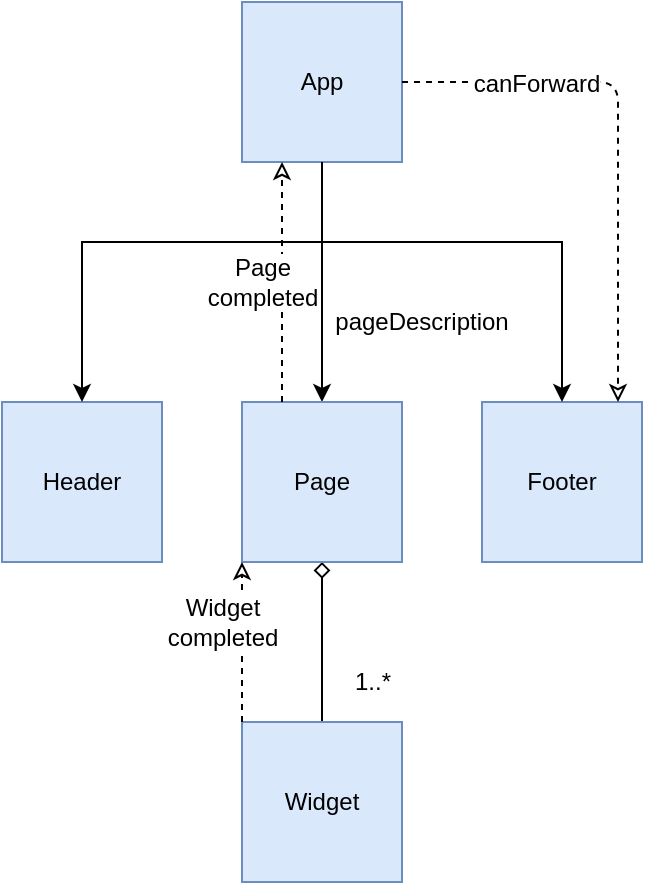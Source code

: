 <mxfile version="12.6.5" type="device"><diagram id="SsV-69XXkMVGxNfEKG4C" name="Page-1"><mxGraphModel dx="941" dy="671" grid="1" gridSize="10" guides="1" tooltips="1" connect="1" arrows="1" fold="1" page="1" pageScale="1" pageWidth="827" pageHeight="1169" math="0" shadow="0"><root><mxCell id="0"/><mxCell id="1" parent="0"/><mxCell id="vJSMq-hmXi5oNUNh6h9w-5" value="" style="edgeStyle=orthogonalEdgeStyle;rounded=0;orthogonalLoop=1;jettySize=auto;html=1;" edge="1" parent="1" source="vJSMq-hmXi5oNUNh6h9w-1" target="vJSMq-hmXi5oNUNh6h9w-3"><mxGeometry relative="1" as="geometry"><Array as="points"><mxPoint x="320" y="170"/><mxPoint x="320" y="170"/></Array></mxGeometry></mxCell><mxCell id="vJSMq-hmXi5oNUNh6h9w-1" value="App" style="whiteSpace=wrap;html=1;aspect=fixed;fillColor=#dae8fc;strokeColor=#6c8ebf;" vertex="1" parent="1"><mxGeometry x="280" width="80" height="80" as="geometry"/></mxCell><mxCell id="vJSMq-hmXi5oNUNh6h9w-2" value="Header" style="whiteSpace=wrap;html=1;aspect=fixed;fillColor=#dae8fc;strokeColor=#6c8ebf;" vertex="1" parent="1"><mxGeometry x="160" y="200" width="80" height="80" as="geometry"/></mxCell><mxCell id="vJSMq-hmXi5oNUNh6h9w-15" value="" style="edgeStyle=orthogonalEdgeStyle;rounded=0;orthogonalLoop=1;jettySize=auto;html=1;endArrow=none;endFill=0;startArrow=diamond;startFill=0;" edge="1" parent="1" source="vJSMq-hmXi5oNUNh6h9w-3" target="vJSMq-hmXi5oNUNh6h9w-14"><mxGeometry relative="1" as="geometry"/></mxCell><mxCell id="vJSMq-hmXi5oNUNh6h9w-3" value="Page" style="whiteSpace=wrap;html=1;aspect=fixed;fillColor=#dae8fc;strokeColor=#6c8ebf;" vertex="1" parent="1"><mxGeometry x="280" y="200" width="80" height="80" as="geometry"/></mxCell><mxCell id="vJSMq-hmXi5oNUNh6h9w-14" value="Widget" style="whiteSpace=wrap;html=1;aspect=fixed;fillColor=#dae8fc;strokeColor=#6c8ebf;" vertex="1" parent="1"><mxGeometry x="280" y="360" width="80" height="80" as="geometry"/></mxCell><mxCell id="vJSMq-hmXi5oNUNh6h9w-4" value="Footer" style="whiteSpace=wrap;html=1;aspect=fixed;fillColor=#dae8fc;strokeColor=#6c8ebf;" vertex="1" parent="1"><mxGeometry x="400" y="200" width="80" height="80" as="geometry"/></mxCell><mxCell id="vJSMq-hmXi5oNUNh6h9w-7" value="" style="edgeStyle=orthogonalEdgeStyle;rounded=0;orthogonalLoop=1;jettySize=auto;html=1;exitX=0.5;exitY=1;exitDx=0;exitDy=0;entryX=0.5;entryY=0;entryDx=0;entryDy=0;" edge="1" parent="1" source="vJSMq-hmXi5oNUNh6h9w-1" target="vJSMq-hmXi5oNUNh6h9w-4"><mxGeometry relative="1" as="geometry"><mxPoint x="330" y="130" as="sourcePoint"/><mxPoint x="330" y="210" as="targetPoint"/><Array as="points"><mxPoint x="440" y="120"/></Array></mxGeometry></mxCell><mxCell id="vJSMq-hmXi5oNUNh6h9w-8" value="" style="edgeStyle=orthogonalEdgeStyle;rounded=0;orthogonalLoop=1;jettySize=auto;html=1;exitX=0.5;exitY=1;exitDx=0;exitDy=0;entryX=0.5;entryY=0;entryDx=0;entryDy=0;" edge="1" parent="1" source="vJSMq-hmXi5oNUNh6h9w-1" target="vJSMq-hmXi5oNUNh6h9w-2"><mxGeometry relative="1" as="geometry"><mxPoint x="330" y="130" as="sourcePoint"/><mxPoint x="330" y="210" as="targetPoint"/><Array as="points"><mxPoint x="200" y="120"/></Array></mxGeometry></mxCell><mxCell id="vJSMq-hmXi5oNUNh6h9w-10" value="pageDescription" style="text;html=1;strokeColor=none;fillColor=none;align=center;verticalAlign=middle;whiteSpace=wrap;rounded=0;" vertex="1" parent="1"><mxGeometry x="350" y="150" width="40" height="20" as="geometry"/></mxCell><mxCell id="vJSMq-hmXi5oNUNh6h9w-12" value="" style="endArrow=classic;dashed=1;html=1;entryX=0.25;entryY=1;entryDx=0;entryDy=0;exitX=0.25;exitY=0;exitDx=0;exitDy=0;endFill=0;" edge="1" parent="1" source="vJSMq-hmXi5oNUNh6h9w-3" target="vJSMq-hmXi5oNUNh6h9w-1"><mxGeometry width="50" height="50" relative="1" as="geometry"><mxPoint x="160" y="420" as="sourcePoint"/><mxPoint x="210" y="370" as="targetPoint"/></mxGeometry></mxCell><mxCell id="vJSMq-hmXi5oNUNh6h9w-13" value="Page&lt;br&gt;completed" style="text;html=1;align=center;verticalAlign=middle;resizable=0;points=[];labelBackgroundColor=#ffffff;" vertex="1" connectable="0" parent="vJSMq-hmXi5oNUNh6h9w-12"><mxGeometry x="-0.5" y="2" relative="1" as="geometry"><mxPoint x="-8" y="-30" as="offset"/></mxGeometry></mxCell><mxCell id="vJSMq-hmXi5oNUNh6h9w-16" value="1..*" style="text;html=1;align=center;verticalAlign=middle;resizable=0;points=[];autosize=1;" vertex="1" parent="1"><mxGeometry x="330" y="330" width="30" height="20" as="geometry"/></mxCell><mxCell id="vJSMq-hmXi5oNUNh6h9w-18" value="" style="endArrow=classic;dashed=1;html=1;entryX=0;entryY=1;entryDx=0;entryDy=0;endFill=0;" edge="1" parent="1" target="vJSMq-hmXi5oNUNh6h9w-3"><mxGeometry width="50" height="50" relative="1" as="geometry"><mxPoint x="280" y="360" as="sourcePoint"/><mxPoint x="310" y="90" as="targetPoint"/><Array as="points"><mxPoint x="280" y="360"/></Array></mxGeometry></mxCell><mxCell id="vJSMq-hmXi5oNUNh6h9w-19" value="Widget&lt;br&gt;completed" style="text;html=1;align=center;verticalAlign=middle;resizable=0;points=[];labelBackgroundColor=#ffffff;" vertex="1" connectable="0" parent="vJSMq-hmXi5oNUNh6h9w-18"><mxGeometry x="-0.5" y="2" relative="1" as="geometry"><mxPoint x="-8" y="-30" as="offset"/></mxGeometry></mxCell><mxCell id="vJSMq-hmXi5oNUNh6h9w-20" value="" style="endArrow=classic;dashed=1;html=1;entryX=0.85;entryY=0;entryDx=0;entryDy=0;endFill=0;entryPerimeter=0;" edge="1" parent="1" target="vJSMq-hmXi5oNUNh6h9w-4"><mxGeometry width="50" height="50" relative="1" as="geometry"><mxPoint x="360" y="40" as="sourcePoint"/><mxPoint x="500" y="80" as="targetPoint"/><Array as="points"><mxPoint x="360" y="40"/><mxPoint x="468" y="40"/></Array></mxGeometry></mxCell><mxCell id="vJSMq-hmXi5oNUNh6h9w-22" value="canForward" style="text;html=1;align=center;verticalAlign=middle;resizable=0;points=[];labelBackgroundColor=#ffffff;" vertex="1" connectable="0" parent="vJSMq-hmXi5oNUNh6h9w-20"><mxGeometry x="-0.504" y="-1" relative="1" as="geometry"><mxPoint as="offset"/></mxGeometry></mxCell></root></mxGraphModel></diagram></mxfile>